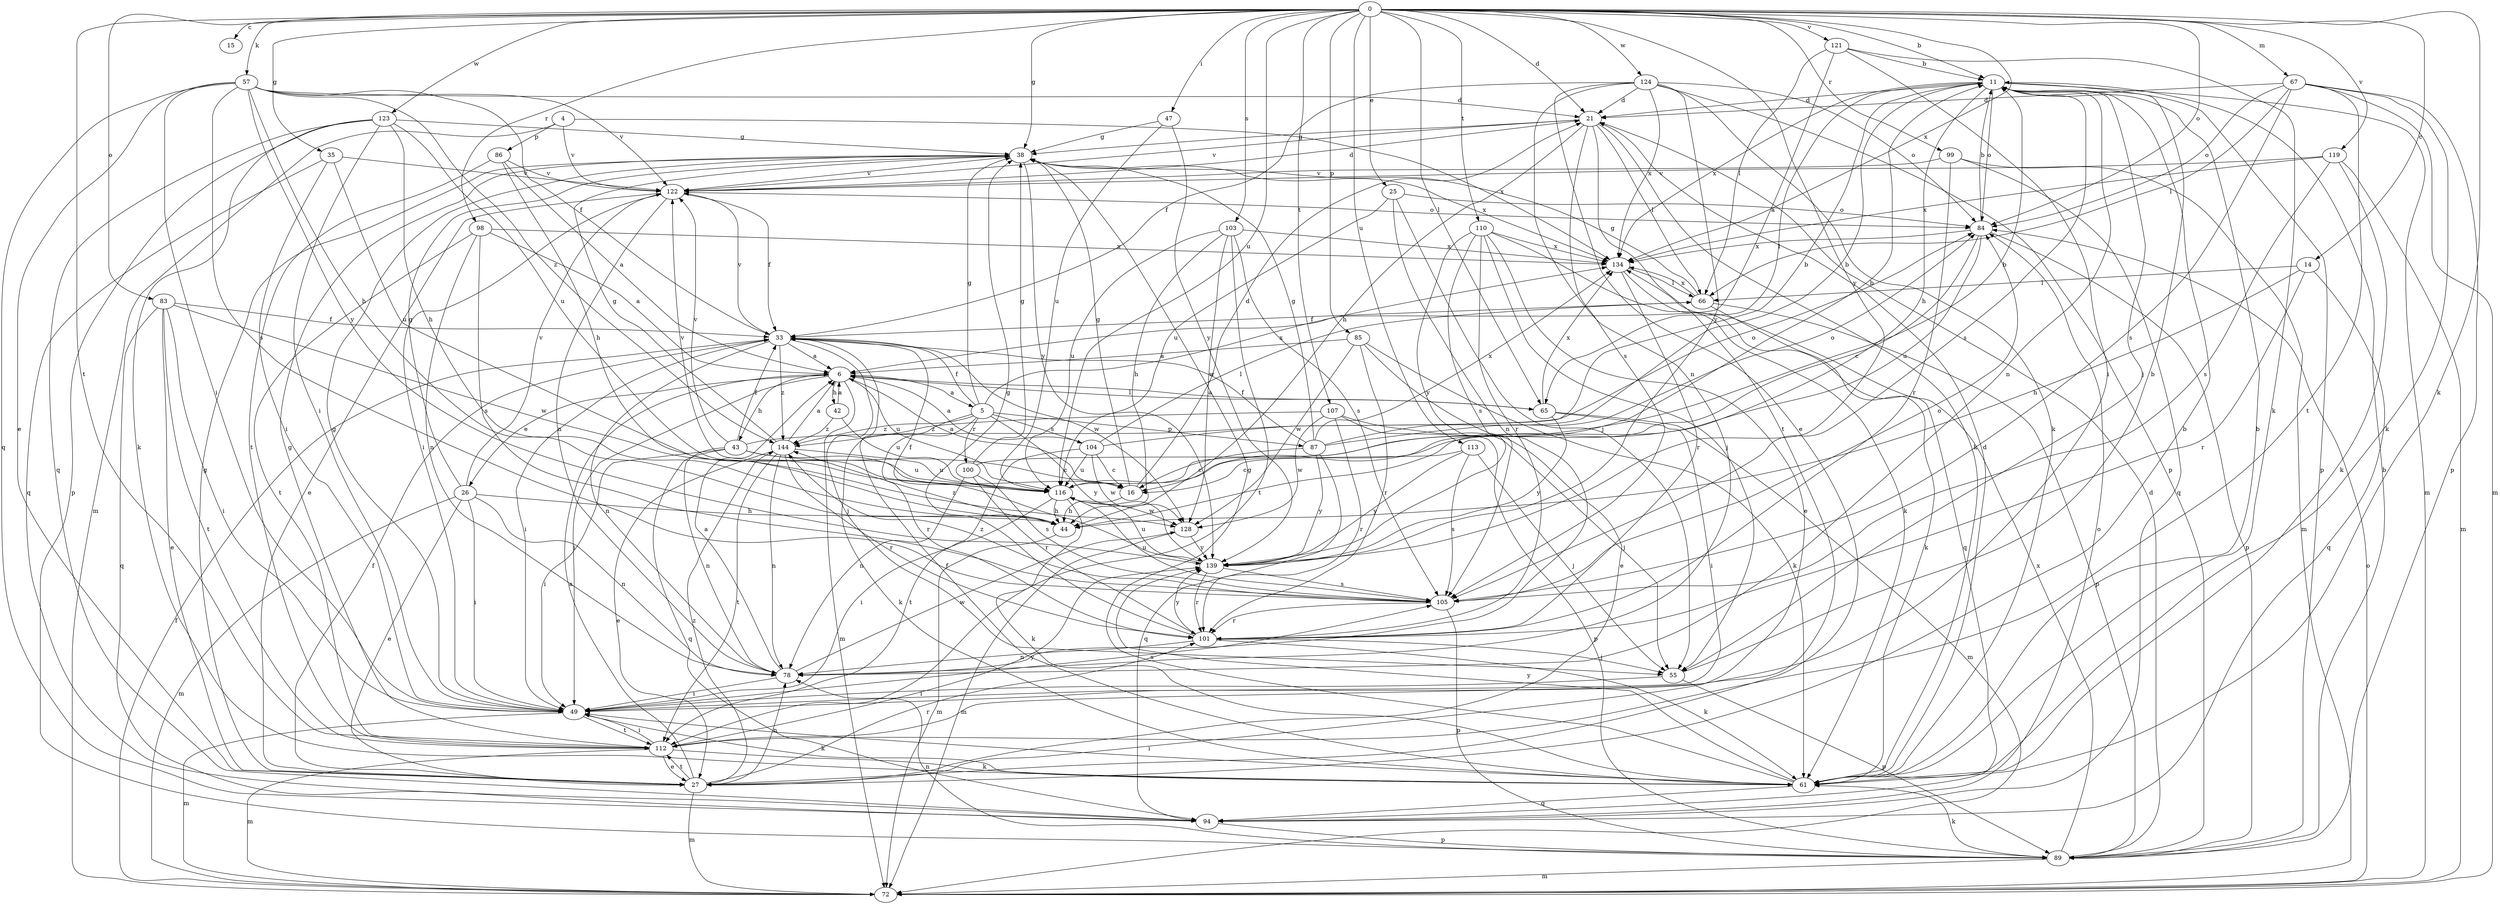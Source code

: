 strict digraph  {
0;
4;
5;
6;
11;
14;
15;
16;
21;
25;
26;
27;
33;
35;
38;
42;
43;
44;
47;
49;
55;
57;
61;
65;
66;
67;
72;
78;
83;
84;
85;
86;
87;
89;
94;
98;
99;
100;
101;
103;
104;
105;
107;
110;
112;
113;
116;
119;
121;
122;
123;
124;
128;
134;
139;
144;
0 -> 11  [label=b];
0 -> 14  [label=c];
0 -> 15  [label=c];
0 -> 21  [label=d];
0 -> 25  [label=e];
0 -> 35  [label=g];
0 -> 38  [label=g];
0 -> 47  [label=i];
0 -> 57  [label=k];
0 -> 61  [label=k];
0 -> 65  [label=l];
0 -> 67  [label=m];
0 -> 83  [label=o];
0 -> 84  [label=o];
0 -> 85  [label=p];
0 -> 98  [label=r];
0 -> 99  [label=r];
0 -> 103  [label=s];
0 -> 107  [label=t];
0 -> 110  [label=t];
0 -> 112  [label=t];
0 -> 113  [label=u];
0 -> 116  [label=u];
0 -> 119  [label=v];
0 -> 121  [label=v];
0 -> 123  [label=w];
0 -> 124  [label=w];
0 -> 134  [label=x];
0 -> 139  [label=y];
4 -> 72  [label=m];
4 -> 86  [label=p];
4 -> 122  [label=v];
4 -> 134  [label=x];
5 -> 33  [label=f];
5 -> 38  [label=g];
5 -> 61  [label=k];
5 -> 87  [label=p];
5 -> 100  [label=r];
5 -> 101  [label=r];
5 -> 104  [label=s];
5 -> 134  [label=x];
5 -> 139  [label=y];
5 -> 144  [label=z];
6 -> 5  [label=a];
6 -> 26  [label=e];
6 -> 42  [label=h];
6 -> 43  [label=h];
6 -> 49  [label=i];
6 -> 65  [label=l];
6 -> 72  [label=m];
6 -> 116  [label=u];
11 -> 21  [label=d];
11 -> 44  [label=h];
11 -> 55  [label=j];
11 -> 65  [label=l];
11 -> 72  [label=m];
11 -> 78  [label=n];
11 -> 84  [label=o];
11 -> 89  [label=p];
11 -> 105  [label=s];
11 -> 134  [label=x];
14 -> 44  [label=h];
14 -> 66  [label=l];
14 -> 94  [label=q];
14 -> 101  [label=r];
16 -> 6  [label=a];
16 -> 21  [label=d];
16 -> 38  [label=g];
16 -> 44  [label=h];
16 -> 122  [label=v];
21 -> 38  [label=g];
21 -> 44  [label=h];
21 -> 61  [label=k];
21 -> 66  [label=l];
21 -> 105  [label=s];
21 -> 112  [label=t];
21 -> 122  [label=v];
25 -> 55  [label=j];
25 -> 78  [label=n];
25 -> 84  [label=o];
25 -> 116  [label=u];
26 -> 27  [label=e];
26 -> 38  [label=g];
26 -> 44  [label=h];
26 -> 49  [label=i];
26 -> 72  [label=m];
26 -> 78  [label=n];
26 -> 122  [label=v];
27 -> 6  [label=a];
27 -> 11  [label=b];
27 -> 33  [label=f];
27 -> 38  [label=g];
27 -> 72  [label=m];
27 -> 78  [label=n];
27 -> 101  [label=r];
27 -> 112  [label=t];
27 -> 144  [label=z];
33 -> 6  [label=a];
33 -> 49  [label=i];
33 -> 55  [label=j];
33 -> 78  [label=n];
33 -> 122  [label=v];
33 -> 128  [label=w];
33 -> 144  [label=z];
35 -> 49  [label=i];
35 -> 94  [label=q];
35 -> 116  [label=u];
35 -> 122  [label=v];
38 -> 122  [label=v];
38 -> 134  [label=x];
38 -> 139  [label=y];
42 -> 6  [label=a];
42 -> 116  [label=u];
42 -> 144  [label=z];
43 -> 16  [label=c];
43 -> 33  [label=f];
43 -> 49  [label=i];
43 -> 78  [label=n];
43 -> 84  [label=o];
43 -> 94  [label=q];
43 -> 116  [label=u];
43 -> 122  [label=v];
44 -> 72  [label=m];
44 -> 144  [label=z];
47 -> 38  [label=g];
47 -> 116  [label=u];
47 -> 139  [label=y];
49 -> 38  [label=g];
49 -> 61  [label=k];
49 -> 72  [label=m];
49 -> 105  [label=s];
49 -> 112  [label=t];
55 -> 11  [label=b];
55 -> 49  [label=i];
55 -> 89  [label=p];
57 -> 21  [label=d];
57 -> 27  [label=e];
57 -> 33  [label=f];
57 -> 44  [label=h];
57 -> 49  [label=i];
57 -> 94  [label=q];
57 -> 105  [label=s];
57 -> 122  [label=v];
57 -> 139  [label=y];
57 -> 144  [label=z];
61 -> 11  [label=b];
61 -> 21  [label=d];
61 -> 33  [label=f];
61 -> 38  [label=g];
61 -> 49  [label=i];
61 -> 94  [label=q];
61 -> 139  [label=y];
65 -> 6  [label=a];
65 -> 49  [label=i];
65 -> 72  [label=m];
65 -> 134  [label=x];
65 -> 139  [label=y];
66 -> 33  [label=f];
66 -> 38  [label=g];
66 -> 61  [label=k];
66 -> 89  [label=p];
66 -> 134  [label=x];
67 -> 21  [label=d];
67 -> 61  [label=k];
67 -> 66  [label=l];
67 -> 72  [label=m];
67 -> 84  [label=o];
67 -> 89  [label=p];
67 -> 105  [label=s];
67 -> 112  [label=t];
72 -> 33  [label=f];
72 -> 84  [label=o];
78 -> 6  [label=a];
78 -> 49  [label=i];
78 -> 128  [label=w];
83 -> 27  [label=e];
83 -> 33  [label=f];
83 -> 49  [label=i];
83 -> 94  [label=q];
83 -> 112  [label=t];
83 -> 128  [label=w];
84 -> 11  [label=b];
84 -> 16  [label=c];
84 -> 89  [label=p];
84 -> 116  [label=u];
84 -> 134  [label=x];
85 -> 6  [label=a];
85 -> 27  [label=e];
85 -> 61  [label=k];
85 -> 101  [label=r];
85 -> 128  [label=w];
86 -> 6  [label=a];
86 -> 44  [label=h];
86 -> 112  [label=t];
86 -> 122  [label=v];
87 -> 11  [label=b];
87 -> 16  [label=c];
87 -> 33  [label=f];
87 -> 38  [label=g];
87 -> 84  [label=o];
87 -> 94  [label=q];
87 -> 134  [label=x];
87 -> 139  [label=y];
89 -> 11  [label=b];
89 -> 21  [label=d];
89 -> 61  [label=k];
89 -> 72  [label=m];
89 -> 78  [label=n];
89 -> 134  [label=x];
94 -> 84  [label=o];
94 -> 89  [label=p];
98 -> 6  [label=a];
98 -> 78  [label=n];
98 -> 105  [label=s];
98 -> 112  [label=t];
98 -> 134  [label=x];
99 -> 72  [label=m];
99 -> 94  [label=q];
99 -> 101  [label=r];
99 -> 122  [label=v];
100 -> 11  [label=b];
100 -> 38  [label=g];
100 -> 78  [label=n];
100 -> 101  [label=r];
100 -> 105  [label=s];
101 -> 38  [label=g];
101 -> 55  [label=j];
101 -> 61  [label=k];
101 -> 78  [label=n];
101 -> 139  [label=y];
103 -> 44  [label=h];
103 -> 105  [label=s];
103 -> 112  [label=t];
103 -> 116  [label=u];
103 -> 128  [label=w];
103 -> 134  [label=x];
104 -> 6  [label=a];
104 -> 11  [label=b];
104 -> 16  [label=c];
104 -> 66  [label=l];
104 -> 112  [label=t];
104 -> 116  [label=u];
104 -> 128  [label=w];
105 -> 84  [label=o];
105 -> 89  [label=p];
105 -> 101  [label=r];
105 -> 116  [label=u];
105 -> 144  [label=z];
107 -> 55  [label=j];
107 -> 89  [label=p];
107 -> 101  [label=r];
107 -> 128  [label=w];
107 -> 144  [label=z];
110 -> 27  [label=e];
110 -> 55  [label=j];
110 -> 61  [label=k];
110 -> 101  [label=r];
110 -> 105  [label=s];
110 -> 134  [label=x];
110 -> 139  [label=y];
112 -> 27  [label=e];
112 -> 38  [label=g];
112 -> 49  [label=i];
112 -> 61  [label=k];
112 -> 72  [label=m];
112 -> 139  [label=y];
113 -> 16  [label=c];
113 -> 55  [label=j];
113 -> 105  [label=s];
113 -> 139  [label=y];
116 -> 11  [label=b];
116 -> 44  [label=h];
116 -> 49  [label=i];
116 -> 61  [label=k];
116 -> 128  [label=w];
119 -> 61  [label=k];
119 -> 72  [label=m];
119 -> 105  [label=s];
119 -> 122  [label=v];
119 -> 134  [label=x];
121 -> 6  [label=a];
121 -> 11  [label=b];
121 -> 49  [label=i];
121 -> 61  [label=k];
121 -> 66  [label=l];
122 -> 21  [label=d];
122 -> 27  [label=e];
122 -> 33  [label=f];
122 -> 49  [label=i];
122 -> 78  [label=n];
122 -> 84  [label=o];
123 -> 38  [label=g];
123 -> 44  [label=h];
123 -> 49  [label=i];
123 -> 61  [label=k];
123 -> 89  [label=p];
123 -> 94  [label=q];
123 -> 116  [label=u];
124 -> 21  [label=d];
124 -> 27  [label=e];
124 -> 33  [label=f];
124 -> 61  [label=k];
124 -> 78  [label=n];
124 -> 84  [label=o];
124 -> 89  [label=p];
124 -> 134  [label=x];
124 -> 139  [label=y];
128 -> 72  [label=m];
128 -> 139  [label=y];
134 -> 66  [label=l];
134 -> 94  [label=q];
134 -> 101  [label=r];
139 -> 33  [label=f];
139 -> 101  [label=r];
139 -> 105  [label=s];
139 -> 116  [label=u];
144 -> 6  [label=a];
144 -> 27  [label=e];
144 -> 38  [label=g];
144 -> 78  [label=n];
144 -> 101  [label=r];
144 -> 112  [label=t];
144 -> 116  [label=u];
}
